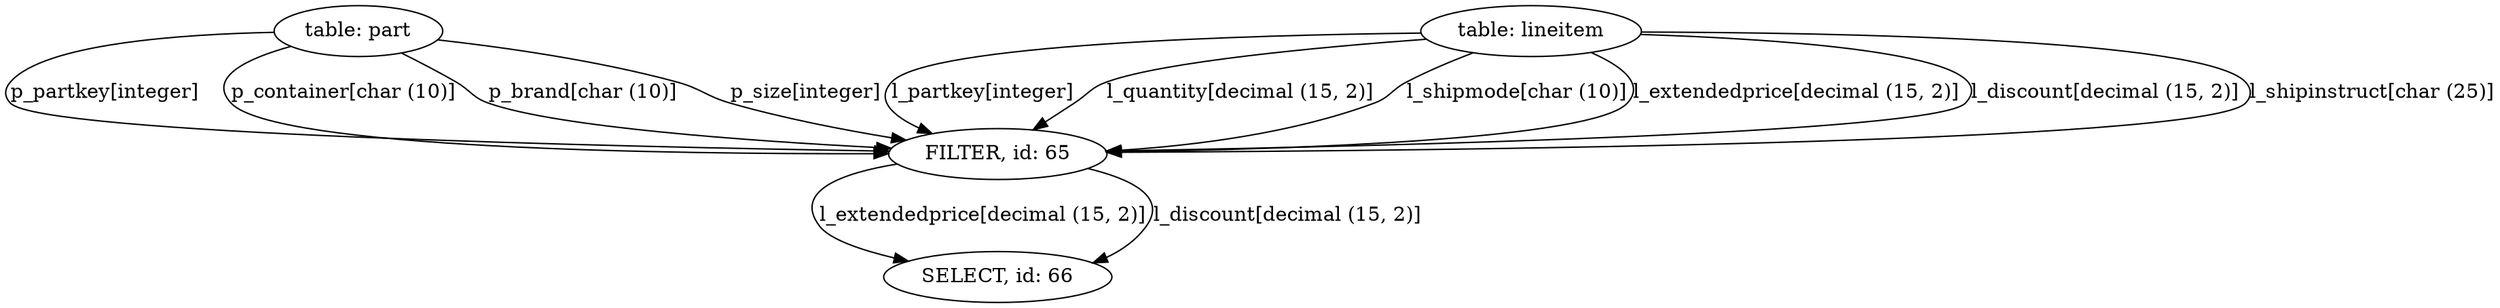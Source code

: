 digraph {
"table: part" -> "FILTER, id: 65"[label="p_partkey[integer]"]
"table: lineitem" -> "FILTER, id: 65"[label="l_partkey[integer]"]
"table: part" -> "FILTER, id: 65"[label="p_container[char (10)]"]
"table: lineitem" -> "FILTER, id: 65"[label="l_quantity[decimal (15, 2)]"]
"table: part" -> "FILTER, id: 65"[label="p_brand[char (10)]"]
"table: lineitem" -> "FILTER, id: 65"[label="l_shipmode[char (10)]"]
"table: lineitem" -> "FILTER, id: 65"[label="l_extendedprice[decimal (15, 2)]"]
"table: lineitem" -> "FILTER, id: 65"[label="l_discount[decimal (15, 2)]"]
"table: lineitem" -> "FILTER, id: 65"[label="l_shipinstruct[char (25)]"]
"table: part" -> "FILTER, id: 65"[label="p_size[integer]"]
"FILTER, id: 65" -> "SELECT, id: 66"[label="l_extendedprice[decimal (15, 2)]"]
"FILTER, id: 65" -> "SELECT, id: 66"[label="l_discount[decimal (15, 2)]"]
}
